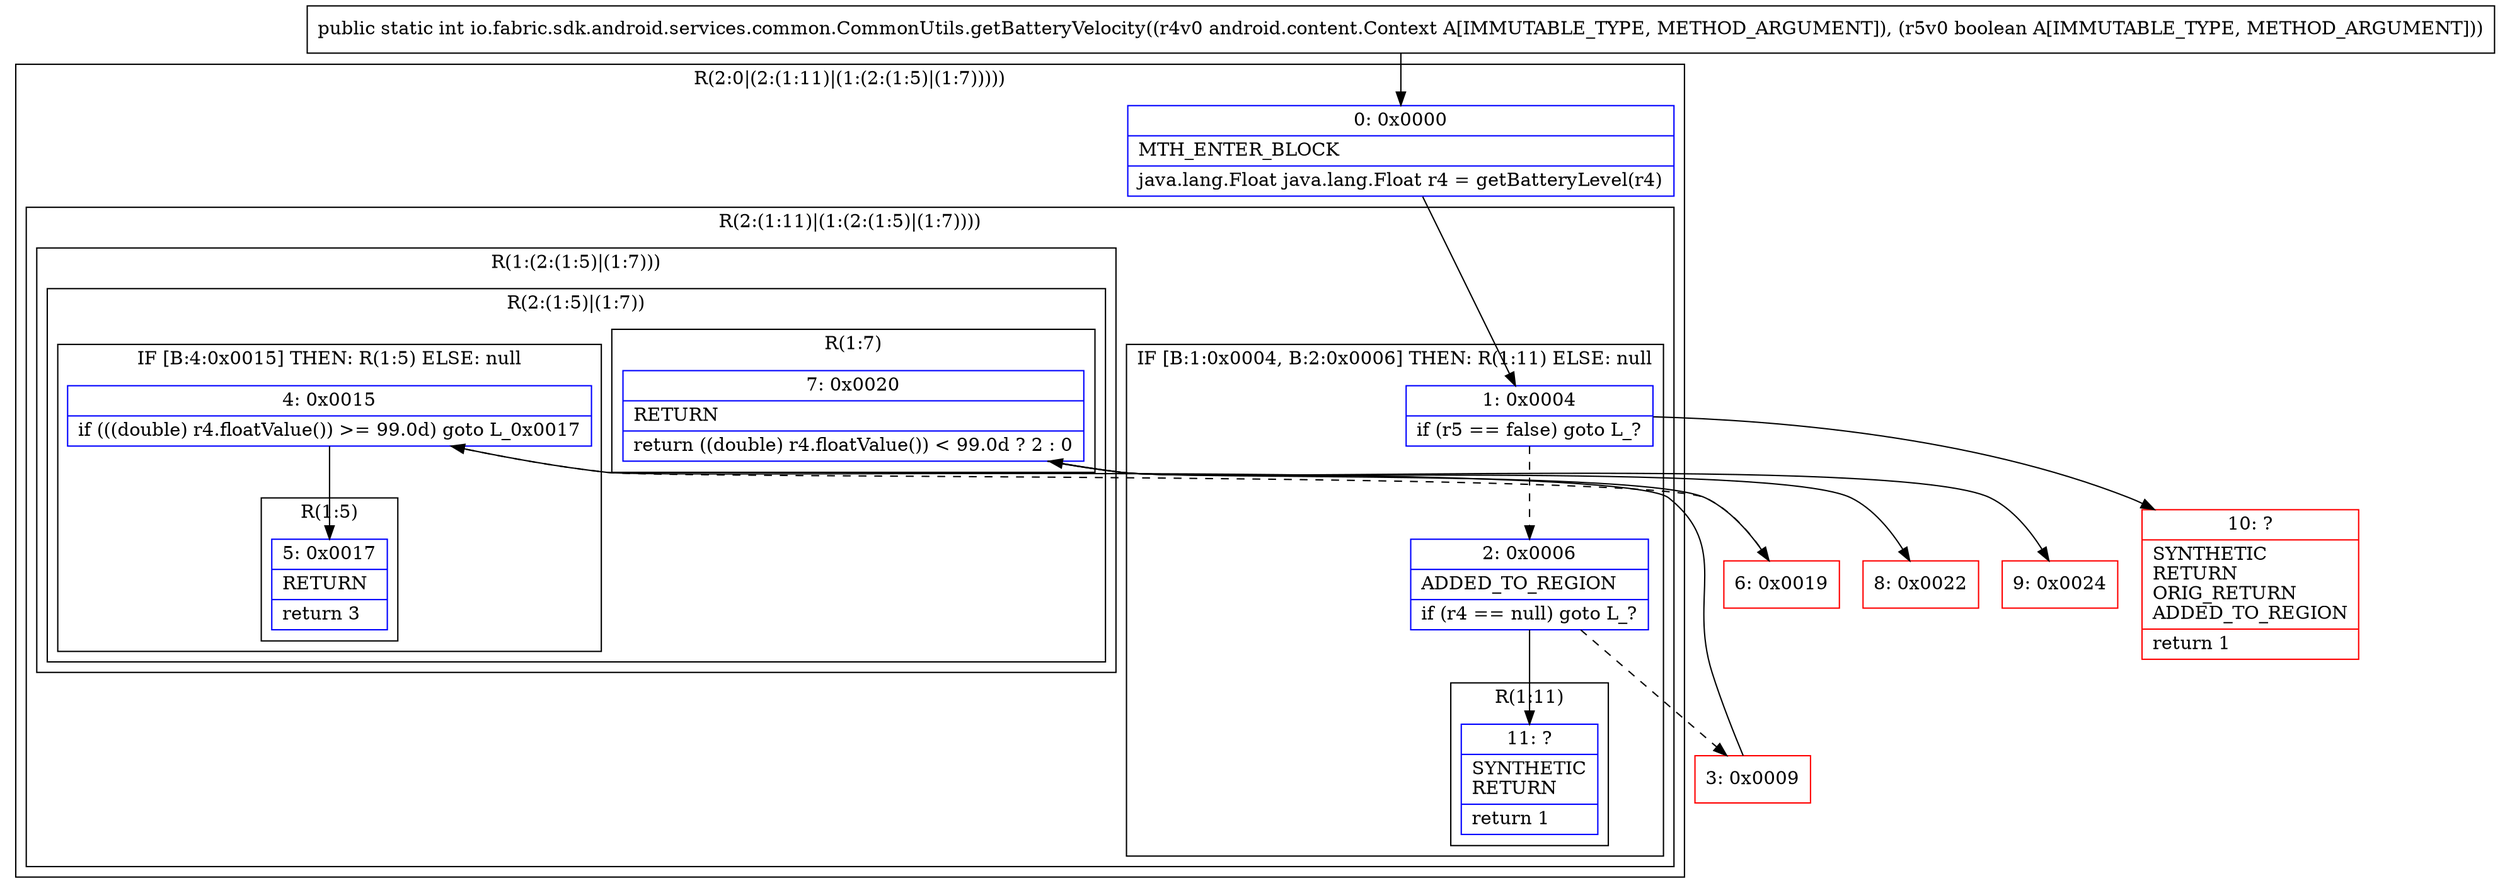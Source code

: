 digraph "CFG forio.fabric.sdk.android.services.common.CommonUtils.getBatteryVelocity(Landroid\/content\/Context;Z)I" {
subgraph cluster_Region_529631800 {
label = "R(2:0|(2:(1:11)|(1:(2:(1:5)|(1:7)))))";
node [shape=record,color=blue];
Node_0 [shape=record,label="{0\:\ 0x0000|MTH_ENTER_BLOCK\l|java.lang.Float java.lang.Float r4 = getBatteryLevel(r4)\l}"];
subgraph cluster_Region_1497803931 {
label = "R(2:(1:11)|(1:(2:(1:5)|(1:7))))";
node [shape=record,color=blue];
subgraph cluster_IfRegion_495174603 {
label = "IF [B:1:0x0004, B:2:0x0006] THEN: R(1:11) ELSE: null";
node [shape=record,color=blue];
Node_1 [shape=record,label="{1\:\ 0x0004|if (r5 == false) goto L_?\l}"];
Node_2 [shape=record,label="{2\:\ 0x0006|ADDED_TO_REGION\l|if (r4 == null) goto L_?\l}"];
subgraph cluster_Region_1412699816 {
label = "R(1:11)";
node [shape=record,color=blue];
Node_11 [shape=record,label="{11\:\ ?|SYNTHETIC\lRETURN\l|return 1\l}"];
}
}
subgraph cluster_Region_1985499275 {
label = "R(1:(2:(1:5)|(1:7)))";
node [shape=record,color=blue];
subgraph cluster_Region_2114781257 {
label = "R(2:(1:5)|(1:7))";
node [shape=record,color=blue];
subgraph cluster_IfRegion_1619179768 {
label = "IF [B:4:0x0015] THEN: R(1:5) ELSE: null";
node [shape=record,color=blue];
Node_4 [shape=record,label="{4\:\ 0x0015|if (((double) r4.floatValue()) \>= 99.0d) goto L_0x0017\l}"];
subgraph cluster_Region_314792295 {
label = "R(1:5)";
node [shape=record,color=blue];
Node_5 [shape=record,label="{5\:\ 0x0017|RETURN\l|return 3\l}"];
}
}
subgraph cluster_Region_1713434085 {
label = "R(1:7)";
node [shape=record,color=blue];
Node_7 [shape=record,label="{7\:\ 0x0020|RETURN\l|return ((double) r4.floatValue()) \< 99.0d ? 2 : 0\l}"];
}
}
}
}
}
Node_3 [shape=record,color=red,label="{3\:\ 0x0009}"];
Node_6 [shape=record,color=red,label="{6\:\ 0x0019}"];
Node_8 [shape=record,color=red,label="{8\:\ 0x0022}"];
Node_9 [shape=record,color=red,label="{9\:\ 0x0024}"];
Node_10 [shape=record,color=red,label="{10\:\ ?|SYNTHETIC\lRETURN\lORIG_RETURN\lADDED_TO_REGION\l|return 1\l}"];
MethodNode[shape=record,label="{public static int io.fabric.sdk.android.services.common.CommonUtils.getBatteryVelocity((r4v0 android.content.Context A[IMMUTABLE_TYPE, METHOD_ARGUMENT]), (r5v0 boolean A[IMMUTABLE_TYPE, METHOD_ARGUMENT])) }"];
MethodNode -> Node_0;
Node_0 -> Node_1;
Node_1 -> Node_2[style=dashed];
Node_1 -> Node_10;
Node_2 -> Node_3[style=dashed];
Node_2 -> Node_11;
Node_4 -> Node_5;
Node_4 -> Node_6[style=dashed];
Node_7 -> Node_8;
Node_7 -> Node_9;
Node_3 -> Node_4;
Node_6 -> Node_7;
}


